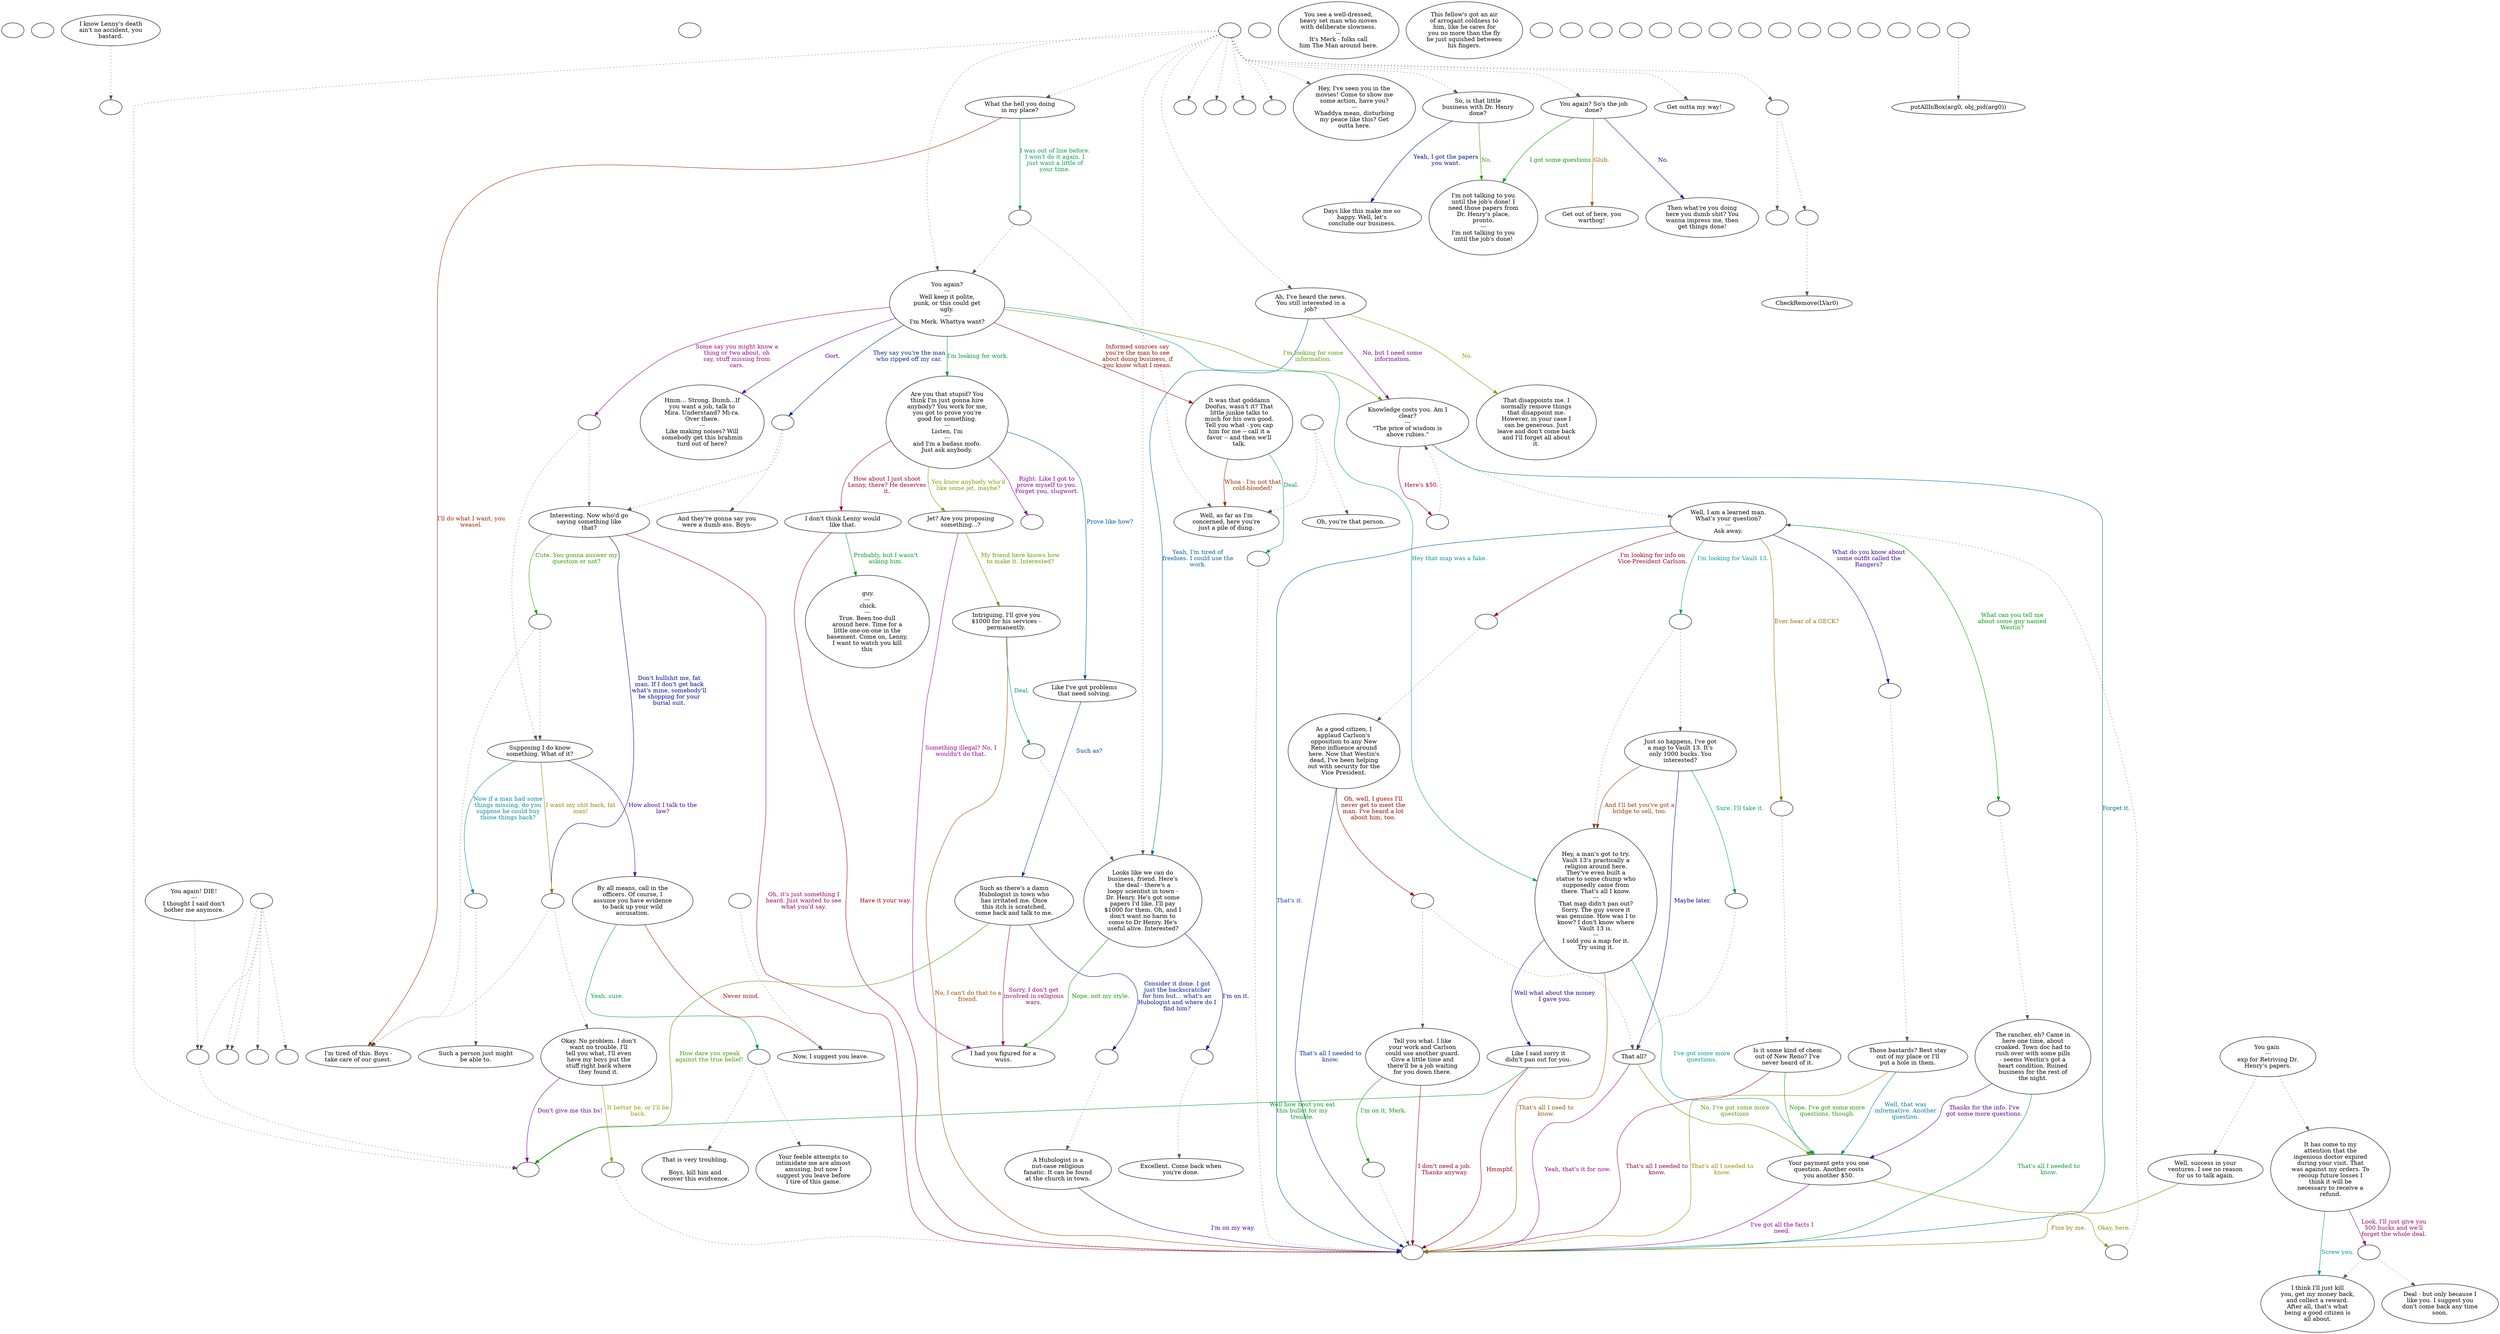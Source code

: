 digraph scmerk {
  "checkPartyMembersNearDoor" [style=filled       fillcolor="#FFFFFF"       color="#000000"]
  "checkPartyMembersNearDoor" [label=""]
  "start" [style=filled       fillcolor="#FFFFFF"       color="#000000"]
  "start" [label=""]
  "critter_p_proc" [style=filled       fillcolor="#FFFFFF"       color="#000000"]
  "critter_p_proc" -> "EndFight" [style=dotted color="#555555"]
  "critter_p_proc" [label="I know Lenny's death\nain't no accident, you\nbastard."]
  "pickup_p_proc" [style=filled       fillcolor="#FFFFFF"       color="#000000"]
  "pickup_p_proc" [label=""]
  "talk_p_proc" [style=filled       fillcolor="#FFFFFF"       color="#000000"]
  "talk_p_proc" -> "Node998" [style=dotted color="#555555"]
  "talk_p_proc" -> "Node019" [style=dotted color="#555555"]
  "talk_p_proc" -> "ReturnWeapons" [style=dotted color="#555555"]
  "talk_p_proc" -> "unHideParty" [style=dotted color="#555555"]
  "talk_p_proc" -> "Node002" [style=dotted color="#555555"]
  "talk_p_proc" -> "Node003" [style=dotted color="#555555"]
  "talk_p_proc" -> "Node001" [style=dotted color="#555555"]
  "talk_p_proc" -> "Node048" [style=dotted color="#555555"]
  "talk_p_proc" -> "Node043" [style=dotted color="#555555"]
  "talk_p_proc" -> "Node042" [style=dotted color="#555555"]
  "talk_p_proc" -> "Node006" [style=dotted color="#555555"]
  "talk_p_proc" -> "Node005" [style=dotted color="#555555"]
  "talk_p_proc" -> "Node004" [style=dotted color="#555555"]
  "talk_p_proc" -> "LennyFight" [style=dotted color="#555555"]
  "talk_p_proc" [label=""]
  "destroy_p_proc" [style=filled       fillcolor="#FFFFFF"       color="#000000"]
  "destroy_p_proc" [label=""]
  "look_at_p_proc" [style=filled       fillcolor="#FFFFFF"       color="#000000"]
  "look_at_p_proc" [label="You see a well-dressed,\nheavy set man who moves\nwith deliberate slowness.\n---\nIt's Merk - folks call\nhim The Man around here."]
  "description_p_proc" [style=filled       fillcolor="#FFFFFF"       color="#000000"]
  "description_p_proc" [label="This fellow's got an air\nof arrogant coldness to\nhim, like he cares for\nyou no more than the fly\nhe just squished between\nhis fingers."]
  "use_skill_on_p_proc" [style=filled       fillcolor="#FFFFFF"       color="#000000"]
  "use_skill_on_p_proc" [label=""]
  "damage_p_proc" [style=filled       fillcolor="#FFFFFF"       color="#000000"]
  "damage_p_proc" [label=""]
  "map_enter_p_proc" [style=filled       fillcolor="#FFFFFF"       color="#000000"]
  "map_enter_p_proc" [label=""]
  "map_exit_p_proc" [style=filled       fillcolor="#FFFFFF"       color="#000000"]
  "map_exit_p_proc" [label=""]
  "timed_event_p_proc" [style=filled       fillcolor="#FFFFFF"       color="#000000"]
  "timed_event_p_proc" -> "enterMap" [style=dotted color="#555555"]
  "timed_event_p_proc" -> "exitMap" [style=dotted color="#555555"]
  "timed_event_p_proc" -> "ensureAnimation" [style=dotted color="#555555"]
  "timed_event_p_proc" -> "ensureAnimation" [style=dotted color="#555555"]
  "timed_event_p_proc" -> "doMerkAttack" [style=dotted color="#555555"]
  "timed_event_p_proc" [label=""]
  "combat_p_proc" [style=filled       fillcolor="#FFFFFF"       color="#000000"]
  "combat_p_proc" [label=""]
  "Node998" [style=filled       fillcolor="#FFFFFF"       color="#000000"]
  "Node998" [label=""]
  "Node999" [style=filled       fillcolor="#FFFFFF"       color="#000000"]
  "Node999" [label=""]
  "Node001" [style=filled       fillcolor="#FFFFFF"       color="#000000"]
  "Node001" [label="Hey, I've seen you in the\nmovies! Come to show me\nsome action, have you?\n---\nWhaddya mean, disturbing\nmy peace like this? Get\noutta here."]
  "Node002" [style=filled       fillcolor="#FFFFFF"       color="#000000"]
  "Node002" [label=""]
  "Node003" [style=filled       fillcolor="#FFFFFF"       color="#000000"]
  "Node003" [label=""]
  "Node004" [style=filled       fillcolor="#FFFFFF"       color="#000000"]
  "Node004" [label="Get outta my way!"]
  "Node005" [style=filled       fillcolor="#FFFFFF"       color="#000000"]
  "Node005" [label="You again?\n---\nWell keep it polite,\npunk, or this could get\nugly.\n---\nI'm Merk. Whattya want?"]
  "Node005" -> "Node007" [label="Oort." color="#640099" fontcolor="#640099"]
  "Node005" -> "Node008" [label="I'm looking for work." color="#009937" fontcolor="#009937"]
  "Node005" -> "Node009" [label="Informed sources say\nyou're the man to see\nabout doing business, if\nyou know what I mean." color="#990A00" fontcolor="#990A00"]
  "Node005" -> "Node1011a" [label="They say you're the man\nwho ripped off my car." color="#002299" fontcolor="#002299"]
  "Node005" -> "Node020" [label="I'm looking for some\ninformation." color="#4F9900" fontcolor="#4F9900"]
  "Node005" -> "Node1211a" [label="Some say you might know a\nthing or two about, oh\nsay, stuff missing from\ncars." color="#99007B" fontcolor="#99007B"]
  "Node005" -> "Node037" [label="Hey that map was a fake." color="#00998A" fontcolor="#00998A"]
  "Node006" [style=filled       fillcolor="#FFFFFF"       color="#000000"]
  "Node006" [label="You again? So's the job\ndone?"]
  "Node006" -> "Node044" [label="Glub." color="#995D00" fontcolor="#995D00"]
  "Node006" -> "Node045" [label="No." color="#310099" fontcolor="#310099"]
  "Node006" -> "Node046" [label="I got some questions" color="#009904" fontcolor="#009904"]
  "Node007" [style=filled       fillcolor="#FFFFFF"       color="#000000"]
  "Node007" [label="Hmm... Strong. Dumb...If\nyou want a job, talk to\nMira. Understand? Mi-ra.\nOver there.\n---\nLike making noises? Will\nsomebody get this brahmin\nturd out of here?"]
  "Node008" [style=filled       fillcolor="#FFFFFF"       color="#000000"]
  "Node008" [label="Are you that stupid? You\nthink I'm just gonna hire\nanybody? You work for me,\nyou got to prove you're\ngood for something.\n---\nListen, I'm\n---\nand I'm a badass mofo.\nJust ask anybody."]
  "Node008" -> "Node014" [label="How about I just shoot\nLenny, there? He deserves\nit." color="#990029" fontcolor="#990029"]
  "Node008" -> "Node016" [label="Prove like how?" color="#005599" fontcolor="#005599"]
  "Node008" -> "Node017" [label="You know anybody who'd\nlike some jet, maybe?" color="#829900" fontcolor="#829900"]
  "Node008" -> "Node999a" [label="Right. Like I got to\nprove myself to you.\nForget you, slugwort." color="#830099" fontcolor="#830099"]
  "Node009" [style=filled       fillcolor="#FFFFFF"       color="#000000"]
  "Node009" [label="It was that goddamn\nDoofus, wasn't it? That\nlittle junkie talks to\nmuch for his own good.\nTell you what - you cap\nhim for me -- call it a\nfavor -- and then we'll\ntalk."]
  "Node009" -> "Node999b" [label="Deal." color="#009957" fontcolor="#009957"]
  "Node009" -> "Node022" [label="Whoa - I'm not that\ncold-blooded!" color="#992A00" fontcolor="#992A00"]
  "Node010" [style=filled       fillcolor="#FFFFFF"       color="#000000"]
  "Node010" [label="And they're gonna say you\nwere a dumb ass. Boys-"]
  "Node011" [style=filled       fillcolor="#FFFFFF"       color="#000000"]
  "Node011" [label="Interesting. Now who'd go\nsaying something like\nthat?"]
  "Node011" -> "Node2413a" [label="Don't bullshit me, fat\nman. If I don't get back\nwhat's mine, somebody'll\nbe shopping for your\nburial suit." color="#000399" fontcolor="#000399"]
  "Node011" -> "Node1312a" [label="Cute. You gonna answer my\nquestion or not?" color="#2F9900" fontcolor="#2F9900"]
  "Node011" -> "Node999" [label="Oh, it's just something I\nheard. Just wanted to see\nwhat you'd say." color="#99005C" fontcolor="#99005C"]
  "Node012" [style=filled       fillcolor="#FFFFFF"       color="#000000"]
  "Node012" [label="Supposing I do know\nsomething. What of it?"]
  "Node012" -> "Node25a" [label="Now if a man had some\nthings missing, do you\nsuppose he could buy\nthose things back?" color="#008899" fontcolor="#008899"]
  "Node012" -> "Node2413a" [label="I want my shit back, fat\nman!" color="#997D00" fontcolor="#997D00"]
  "Node012" -> "Node027" [label="How about I talk to the\nlaw?" color="#500099" fontcolor="#500099"]
  "Node013" [style=filled       fillcolor="#FFFFFF"       color="#000000"]
  "Node013" [label="I'm tired of this. Boys -\ntake care of our guest."]
  "Node014" [style=filled       fillcolor="#FFFFFF"       color="#000000"]
  "Node014" [label="I don't think Lenny would\nlike that."]
  "Node014" -> "Node015" [label="Probably, but I wasn't\nasking him." color="#009924" fontcolor="#009924"]
  "Node014" -> "Node999" [label="Have it your way." color="#990009" fontcolor="#990009"]
  "Node015" [style=filled       fillcolor="#FFFFFF"       color="#000000"]
  "Node015" [label=" guy.\n---\n chick.\n---\nTrue. Been too dull\naround here. Time for a\nlittle one-on-one in the\nbasement. Come on, Lenny,\nI want to watch you kill\nthis"]
  "Node016" [style=filled       fillcolor="#FFFFFF"       color="#000000"]
  "Node016" [label="Like I've got problems\nthat need solving."]
  "Node016" -> "Node028" [label="Such as?" color="#003699" fontcolor="#003699"]
  "Node017" [style=filled       fillcolor="#FFFFFF"       color="#000000"]
  "Node017" [label="Jet? Are you proposing\nsomething...?"]
  "Node017" -> "Node018" [label="My friend here knows how\nto make it. Interested?" color="#629900" fontcolor="#629900"]
  "Node017" -> "Node023" [label="Something illegal? No, I\nwouldn't do that." color="#99008F" fontcolor="#99008F"]
  "Node018" [style=filled       fillcolor="#FFFFFF"       color="#000000"]
  "Node018" [label="Intriguing. I'll give you\n$1000 for his services -\npermanently."]
  "Node018" -> "Node19a" [label="Deal." color="#009976" fontcolor="#009976"]
  "Node018" -> "Node999" [label="No, I can't do that to a\nfriend." color="#994A00" fontcolor="#994A00"]
  "Node019" [style=filled       fillcolor="#FFFFFF"       color="#000000"]
  "Node019" [label="Looks like we can do\nbusiness, friend. Here's\nthe deal - there's a\nloopy scientist in town -\nDr. Henry. He's got some\npapers I'd like. I'll pay\n$1000 for them. Oh, and I\ndon't want no harm to\ncome to Dr Henry. He's\nuseful alive. Interested?"]
  "Node019" -> "Node39a" [label="I'm on it." color="#1D0099" fontcolor="#1D0099"]
  "Node019" -> "Node023" [label="Nope, not my style." color="#109900" fontcolor="#109900"]
  "Node020" [style=filled       fillcolor="#FFFFFF"       color="#000000"]
  "Node020" -> "Node029" [style=dotted color="#555555"]
  "Node020" [label="Knowledge costs you. Am I\nclear?\n---\n\"The price of wisdom is\nabove rubies.\""]
  "Node020" -> "Node20Rep" [label="Here's $50." color="#99003C" fontcolor="#99003C"]
  "Node020" -> "Node999" [label="Forget it." color="#006999" fontcolor="#006999"]
  "Node021" [style=filled       fillcolor="#FFFFFF"       color="#000000"]
  "Node021" [label="Oh, you're that person."]
  "Node022" [style=filled       fillcolor="#FFFFFF"       color="#000000"]
  "Node022" [label="Well, as far as I'm\nconcerned, here you're\njust a pile of dung."]
  "Node023" [style=filled       fillcolor="#FFFFFF"       color="#000000"]
  "Node023" [label="I had you figured for a\nwuss."]
  "Node024" [style=filled       fillcolor="#FFFFFF"       color="#000000"]
  "Node024" [label="Okay. No problem. I don't\nwant no trouble. I'll\ntell you what, I'll even\nhave my boys put the\nstuff right back where\nthey found it."]
  "Node024" -> "Node999c" [label="It better be, or I'll be\nback." color="#969900" fontcolor="#969900"]
  "Node024" -> "Node998" [label="Don't give me this bs!" color="#700099" fontcolor="#700099"]
  "Node025" [style=filled       fillcolor="#FFFFFF"       color="#000000"]
  "Node025" [label="Such a person just might\nbe able to."]
  "Node026" [style=filled       fillcolor="#FFFFFF"       color="#000000"]
  "Node026" [label="Now, I suggest you leave."]
  "Node027" [style=filled       fillcolor="#FFFFFF"       color="#000000"]
  "Node027" [label="By all means, call in the\nofficers. Of course, I\nassume you have evidence\nto back up your wild\naccusation."]
  "Node027" -> "Node4041a" [label="Yeah, sure." color="#009943" fontcolor="#009943"]
  "Node027" -> "Node026" [label="Never mind." color="#991700" fontcolor="#991700"]
  "Node028" [style=filled       fillcolor="#FFFFFF"       color="#000000"]
  "Node028" [label="Such as there's a damn\nHubologist in town who\nhas irritated me. Once\nthis itch is scratched,\ncome back and talk to me."]
  "Node028" -> "Node055d" [label="Consider it done. I got\njust the backscratcher\nfor him but... what's an\nHubologist and where do I\nfind him?" color="#001699" fontcolor="#001699"]
  "Node028" -> "Node998" [label="How dare you speak\nagainst the true belief!" color="#439900" fontcolor="#439900"]
  "Node028" -> "Node023" [label="Sorry, I don't get\ninvolved in religious\nwars." color="#99006F" fontcolor="#99006F"]
  "Node029" [style=filled       fillcolor="#FFFFFF"       color="#000000"]
  "Node029" [label="Well, I am a learned man.\nWhat's your question?\n---\nAsk away."]
  "Node029" -> "Node3731a" [label="I'm looking for Vault 13." color="#009996" fontcolor="#009996"]
  "Node029" -> "Node32a" [label="Ever hear of a GECK?" color="#996900" fontcolor="#996900"]
  "Node029" -> "Node33a" [label="What do you know about\nsome outfit called the\nRangers?" color="#3D0099" fontcolor="#3D0099"]
  "Node029" -> "Node34a" [label="What can you tell me\nabout some guy named\nWestin?" color="#009910" fontcolor="#009910"]
  "Node029" -> "Node35a" [label="I'm looking for info on\nVice-President Carlson." color="#99001D" fontcolor="#99001D"]
  "Node029" -> "Node999" [label="That's it." color="#004999" fontcolor="#004999"]
  "Node030" [style=filled       fillcolor="#FFFFFF"       color="#000000"]
  "Node030" [label="Your payment gets you one\nquestion. Another costs\nyou another $50."]
  "Node030" -> "Node29a" [label="Okay, here." color="#769900" fontcolor="#769900"]
  "Node030" -> "Node999" [label="I've got all the facts I\nneed." color="#8F0099" fontcolor="#8F0099"]
  "Node031" [style=filled       fillcolor="#FFFFFF"       color="#000000"]
  "Node031" [label="Just so happens, I've got\na map to Vault 13. It's\nonly 1000 bucks. You\ninterested?"]
  "Node031" -> "Node36a" [label="Sure. I'll take it." color="#009963" fontcolor="#009963"]
  "Node031" -> "Node037" [label="And I'll bet you've got a\nbridge to sell, too." color="#993600" fontcolor="#993600"]
  "Node031" -> "Node036" [label="Maybe later." color="#0A0099" fontcolor="#0A0099"]
  "Node032" [style=filled       fillcolor="#FFFFFF"       color="#000000"]
  "Node032" [label="Is it some kind of chem\nout of New Reno? I've\nnever heard of it."]
  "Node032" -> "Node030" [label="Nope. I've got some more\nquestions, though." color="#239900" fontcolor="#239900"]
  "Node032" -> "Node999" [label="That's all I needed to\nknow." color="#990050" fontcolor="#990050"]
  "Node033" [style=filled       fillcolor="#FFFFFF"       color="#000000"]
  "Node033" [label="Those bastards? Best stay\nout of my place or I'll\nput a hole in them."]
  "Node033" -> "Node030" [label="Well, that was\ninformative. Another\nquestion." color="#007C99" fontcolor="#007C99"]
  "Node033" -> "Node999" [label="That's all I needed to\nknow." color="#998900" fontcolor="#998900"]
  "Node034" [style=filled       fillcolor="#FFFFFF"       color="#000000"]
  "Node034" [label="The rancher, eh? Came in\nhere one time, about\ncroaked. Town doc had to\nrush over with some pills\n- seems Westin's got a\nheart condition. Ruined\nbusiness for the rest of\nthe night."]
  "Node034" -> "Node030" [label="Thanks for the info. I've\ngot some more questions." color="#5C0099" fontcolor="#5C0099"]
  "Node034" -> "Node999" [label="That's all I needed to\nknow." color="#009930" fontcolor="#009930"]
  "Node035" [style=filled       fillcolor="#FFFFFF"       color="#000000"]
  "Node035" [label="As a good citizen, I\napplaud Carlson's\nopposition to any New\nReno influence around\nhere. Now that Westin's\ndead, I've been helping\nout with security for the\nVice President."]
  "Node035" -> "Node3836a" [label="Oh, well, I guess I'll\nnever get to meet the\nman. I've heard a lot\nabout him, too." color="#990300" fontcolor="#990300"]
  "Node035" -> "Node999" [label="That's all I needed to\nknow." color="#002A99" fontcolor="#002A99"]
  "Node036" [style=filled       fillcolor="#FFFFFF"       color="#000000"]
  "Node036" [label="That all?"]
  "Node036" -> "Node030" [label="No, I've got some more\nquestions" color="#569900" fontcolor="#569900"]
  "Node036" -> "Node999" [label="Yeah, that's it for now." color="#990083" fontcolor="#990083"]
  "Node037" [style=filled       fillcolor="#FFFFFF"       color="#000000"]
  "Node037" [label="Hey, a man's got to try.\nVault 13's practically a\nreligion around here.\nThey've even built a\nstatue to some chump who\nsupposedly came from\nthere. That's all I know.\n---\nThat map didn't pan out?\nSorry. The guy swore it\nwas genuine. How was I to\nknow? I don't know where\nVault 13 is.\n---\nI sold you a map for it.\nTry using it."]
  "Node037" -> "Node030" [label="I've got some more\nquestions." color="#009982" fontcolor="#009982"]
  "Node037" -> "Node999" [label="That's all I need to\nknow." color="#995600" fontcolor="#995600"]
  "Node037" -> "Node37a" [label="Well what about the money\nI gave you." color="#290099" fontcolor="#290099"]
  "Node038" [style=filled       fillcolor="#FFFFFF"       color="#000000"]
  "Node038" [label="Tell you what. I like\nyour work and Carlson\ncould use another guard.\nGive a little time and\nthere'll be a job waiting\nfor you down there."]
  "Node038" -> "NodeCarlsonSec" [label="I'm on it, Merk." color="#039900" fontcolor="#039900"]
  "Node038" -> "Node999" [label="I don't need a job.\nThanks anyway." color="#990030" fontcolor="#990030"]
  "Node039" [style=filled       fillcolor="#FFFFFF"       color="#000000"]
  "Node039" [label="Excellent. Come back when\nyou're done."]
  "Node040" [style=filled       fillcolor="#FFFFFF"       color="#000000"]
  "Node040" [label="That is very troubling.\n\nBoys, kill him and\nrecover this evidvence."]
  "Node041" [style=filled       fillcolor="#FFFFFF"       color="#000000"]
  "Node041" [label="Your feeble attempts to\nintimidate me are almost\namusing, but now I\nsuggest you leave before\nI tire of this game."]
  "Node042" [style=filled       fillcolor="#FFFFFF"       color="#000000"]
  "Node042" [label="Ah, I've heard the news.\nYou still interested in a\njob?"]
  "Node042" -> "Node019" [label="Yeah, I'm tired of\nfreebies. I could use the\nwork." color="#005D99" fontcolor="#005D99"]
  "Node042" -> "Node047" [label="No." color="#899900" fontcolor="#899900"]
  "Node042" -> "Node020" [label="No, but I need some\ninformation." color="#7C0099" fontcolor="#7C0099"]
  "Node043" [style=filled       fillcolor="#FFFFFF"       color="#000000"]
  "Node043" [label="What the hell you doing\nin my place?"]
  "Node043" -> "Node522a" [label="I was out of line before.\nI won't do it again. I\njust want a little of\nyour time." color="#00994F" fontcolor="#00994F"]
  "Node043" -> "Node013" [label="I'll do what I want, you\nweasel." color="#992300" fontcolor="#992300"]
  "Node044" [style=filled       fillcolor="#FFFFFF"       color="#000000"]
  "Node044" [label="Get out of here, you\nwarthog!"]
  "Node045" [style=filled       fillcolor="#FFFFFF"       color="#000000"]
  "Node045" [label="Then what're you doing\nhere you dumb shit? You\nwanna impress me, then\nget things done!"]
  "Node046" [style=filled       fillcolor="#FFFFFF"       color="#000000"]
  "Node046" [label="I'm not talking to you\nuntil the job's done! I\nneed those papers from\nDr. Henry's place,\npronto.\n---\nI'm not talking to you\nuntil the job's done!"]
  "Node047" [style=filled       fillcolor="#FFFFFF"       color="#000000"]
  "Node047" [label="That disappoints me. I\nnormally remove things\nthat disappoint me.\nHowever, in your case I\ncan be generous. Just\nleave and don't come back\nand I'll forget all about\nit."]
  "Node048" [style=filled       fillcolor="#FFFFFF"       color="#000000"]
  "Node048" [label="So, is that little\nbusiness with Dr. Henry\ndone?"]
  "Node048" -> "Node049" [label="Yeah, I got the papers\nyou want." color="#000A99" fontcolor="#000A99"]
  "Node048" -> "Node046" [label="No." color="#379900" fontcolor="#379900"]
  "Node049" [style=filled       fillcolor="#FFFFFF"       color="#000000"]
  "Node049" [label="Days like this make me so\nhappy. Well, let's\nconclude our business."]
  "Node050" [style=filled       fillcolor="#FFFFFF"       color="#000000"]
  "Node050" [label="It has come to my\nattention that the\ningenious doctor expired\nduring your visit. That\nwas against my orders. To\nrecoup future losses I\nthink it will be\nnecessary to receive a\nrefund."]
  "Node050" -> "Node5253a" [label="Look, I'll just give you\n500 bucks and we'll\nforget the whole deal." color="#990063" fontcolor="#990063"]
  "Node050" -> "Node053" [label="Screw you." color="#009099" fontcolor="#009099"]
  "Node051" [style=filled       fillcolor="#FFFFFF"       color="#000000"]
  "Node051" [label="Well, success in your\nventures. I see no reason\nfor us to talk again."]
  "Node051" -> "Node999" [label="Fine by me." color="#997500" fontcolor="#997500"]
  "Node052" [style=filled       fillcolor="#FFFFFF"       color="#000000"]
  "Node052" [label="Deal - but only because I\nlike you. I suggest you\ndon't come back any time\nsoon."]
  "Node053" [style=filled       fillcolor="#FFFFFF"       color="#000000"]
  "Node053" [label="I think I'll just kill\nyou, get my money back,\nand collect a reward.\nAfter all, that's what\nbeing a good citizen is\nall about."]
  "Node054" [style=filled       fillcolor="#FFFFFF"       color="#000000"]
  "Node054" -> "doMerkAttack" [style=dotted color="#555555"]
  "Node054" [label="You again! DIE!\n---\nI thought I said don't\nbother me anymore."]
  "Node055" [style=filled       fillcolor="#FFFFFF"       color="#000000"]
  "Node055" [label="A Hubologist is a\nnut-case religious\nfanatic. It can be found\nat the church in town."]
  "Node055" -> "Node999" [label="I'm on my way." color="#490099" fontcolor="#490099"]
  "loadMapPosition" [style=filled       fillcolor="#FFFFFF"       color="#000000"]
  "loadMapPosition" [label=""]
  "enterMap" [style=filled       fillcolor="#FFFFFF"       color="#000000"]
  "enterMap" [label=""]
  "exitMap" [style=filled       fillcolor="#FFFFFF"       color="#000000"]
  "exitMap" [label=""]
  "shouldBeHere" [style=filled       fillcolor="#FFFFFF"       color="#000000"]
  "shouldBeHere" [label=""]
  "onValidMap" [style=filled       fillcolor="#FFFFFF"       color="#000000"]
  "onValidMap" [label=""]
  "ensureAnimation" [style=filled       fillcolor="#FFFFFF"       color="#000000"]
  "ensureAnimation" [label=""]
  "whatTile" [style=filled       fillcolor="#FFFFFF"       color="#000000"]
  "whatTile" [label=""]
  "whereAmI" [style=filled       fillcolor="#FFFFFF"       color="#000000"]
  "whereAmI" [label=""]
  "doMerkAttack" [style=filled       fillcolor="#FFFFFF"       color="#000000"]
  "doMerkAttack" -> "Node998" [style=dotted color="#555555"]
  "doMerkAttack" [label=""]
  "LennyFight" [style=filled       fillcolor="#FFFFFF"       color="#000000"]
  "LennyFight" -> "StripPlayer" [style=dotted color="#555555"]
  "LennyFight" -> "HideParty" [style=dotted color="#555555"]
  "LennyFight" [label=""]
  "EndFight" [style=filled       fillcolor="#FFFFFF"       color="#000000"]
  "EndFight" [label=""]
  "ReturnWeapons" [style=filled       fillcolor="#FFFFFF"       color="#000000"]
  "ReturnWeapons" [label=""]
  "unHideParty" [style=filled       fillcolor="#FFFFFF"       color="#000000"]
  "unHideParty" [label=""]
  "Node997" [style=filled       fillcolor="#FFFFFF"       color="#000000"]
  "Node997" [label=""]
  "Node1011a" [style=filled       fillcolor="#FFFFFF"       color="#000000"]
  "Node1011a" -> "Node010" [style=dotted color="#555555"]
  "Node1011a" -> "Node011" [style=dotted color="#555555"]
  "Node1011a" [label=""]
  "Node1211a" [style=filled       fillcolor="#FFFFFF"       color="#000000"]
  "Node1211a" -> "Node012" [style=dotted color="#555555"]
  "Node1211a" -> "Node011" [style=dotted color="#555555"]
  "Node1211a" [label=""]
  "Node2122a" [style=filled       fillcolor="#FFFFFF"       color="#000000"]
  "Node2122a" -> "Node021" [style=dotted color="#555555"]
  "Node2122a" -> "Node022" [style=dotted color="#555555"]
  "Node2122a" [label=""]
  "Node999a" [style=filled       fillcolor="#FFFFFF"       color="#000000"]
  "Node999a" [label=""]
  "Node999b" [style=filled       fillcolor="#FFFFFF"       color="#000000"]
  "Node999b" -> "Node999" [style=dotted color="#555555"]
  "Node999b" [label=""]
  "Node2413a" [style=filled       fillcolor="#FFFFFF"       color="#000000"]
  "Node2413a" -> "Node024" [style=dotted color="#555555"]
  "Node2413a" -> "Node013" [style=dotted color="#555555"]
  "Node2413a" [label=""]
  "Node1312a" [style=filled       fillcolor="#FFFFFF"       color="#000000"]
  "Node1312a" -> "Node013" [style=dotted color="#555555"]
  "Node1312a" -> "Node012" [style=dotted color="#555555"]
  "Node1312a" [label=""]
  "Node25a" [style=filled       fillcolor="#FFFFFF"       color="#000000"]
  "Node25a" -> "Node025" [style=dotted color="#555555"]
  "Node25a" [label=""]
  "Node19a" [style=filled       fillcolor="#FFFFFF"       color="#000000"]
  "Node19a" -> "Node019" [style=dotted color="#555555"]
  "Node19a" [label=""]
  "Node39a" [style=filled       fillcolor="#FFFFFF"       color="#000000"]
  "Node39a" -> "Node039" [style=dotted color="#555555"]
  "Node39a" [label=""]
  "Node20Rep" [style=filled       fillcolor="#FFFFFF"       color="#000000"]
  "Node20Rep" -> "Node020" [style=dotted color="#555555"]
  "Node20Rep" [label=""]
  "Node999c" [style=filled       fillcolor="#FFFFFF"       color="#000000"]
  "Node999c" -> "Node999" [style=dotted color="#555555"]
  "Node999c" [label=""]
  "NodeBarter" [style=filled       fillcolor="#FFFFFF"       color="#000000"]
  "NodeBarter" -> "Node026" [style=dotted color="#555555"]
  "NodeBarter" [label=""]
  "Node4041a" [style=filled       fillcolor="#FFFFFF"       color="#000000"]
  "Node4041a" -> "Node040" [style=dotted color="#555555"]
  "Node4041a" -> "Node041" [style=dotted color="#555555"]
  "Node4041a" [label=""]
  "Node055d" [style=filled       fillcolor="#FFFFFF"       color="#000000"]
  "Node055d" -> "Node055" [style=dotted color="#555555"]
  "Node055d" [label=""]
  "Node3731a" [style=filled       fillcolor="#FFFFFF"       color="#000000"]
  "Node3731a" -> "Node037" [style=dotted color="#555555"]
  "Node3731a" -> "Node031" [style=dotted color="#555555"]
  "Node3731a" [label=""]
  "Node32a" [style=filled       fillcolor="#FFFFFF"       color="#000000"]
  "Node32a" -> "Node032" [style=dotted color="#555555"]
  "Node32a" [label=""]
  "Node33a" [style=filled       fillcolor="#FFFFFF"       color="#000000"]
  "Node33a" -> "Node033" [style=dotted color="#555555"]
  "Node33a" [label=""]
  "Node34a" [style=filled       fillcolor="#FFFFFF"       color="#000000"]
  "Node34a" -> "Node034" [style=dotted color="#555555"]
  "Node34a" [label=""]
  "Node35a" [style=filled       fillcolor="#FFFFFF"       color="#000000"]
  "Node35a" -> "Node035" [style=dotted color="#555555"]
  "Node35a" [label=""]
  "Node29a" [style=filled       fillcolor="#FFFFFF"       color="#000000"]
  "Node29a" -> "Node029" [style=dotted color="#555555"]
  "Node29a" [label=""]
  "Node36a" [style=filled       fillcolor="#FFFFFF"       color="#000000"]
  "Node36a" -> "Node036" [style=dotted color="#555555"]
  "Node36a" [label=""]
  "Node3836a" [style=filled       fillcolor="#FFFFFF"       color="#000000"]
  "Node3836a" -> "Node038" [style=dotted color="#555555"]
  "Node3836a" -> "Node036" [style=dotted color="#555555"]
  "Node3836a" [label=""]
  "Node37a" [style=filled       fillcolor="#FFFFFF"       color="#000000"]
  "Node37a" [label="Like I said sorry it\ndidn't pan out for you."]
  "Node37a" -> "Node998" [label="Well how bout you eat\nthis bullet for my\ntrouble." color="#00991C" fontcolor="#00991C"]
  "Node37a" -> "Node999" [label="Hmmphf." color="#990011" fontcolor="#990011"]
  "NodeCarlsonSec" [style=filled       fillcolor="#FFFFFF"       color="#000000"]
  "NodeCarlsonSec" -> "Node999" [style=dotted color="#555555"]
  "NodeCarlsonSec" [label=""]
  "Node522a" [style=filled       fillcolor="#FFFFFF"       color="#000000"]
  "Node522a" -> "Node005" [style=dotted color="#555555"]
  "Node522a" -> "Node022" [style=dotted color="#555555"]
  "Node522a" [label=""]
  "Node5051a" [style=filled       fillcolor="#FFFFFF"       color="#000000"]
  "Node5051a" -> "Node050" [style=dotted color="#555555"]
  "Node5051a" -> "Node051" [style=dotted color="#555555"]
  "Node5051a" [label="You gain \n---\nexp for Retriving Dr.\nHenry's papers."]
  "Node5253a" [style=filled       fillcolor="#FFFFFF"       color="#000000"]
  "Node5253a" -> "Node052" [style=dotted color="#555555"]
  "Node5253a" -> "Node053" [style=dotted color="#555555"]
  "Node5253a" [label=""]
  "checktime" [style=filled       fillcolor="#FFFFFF"       color="#000000"]
  "checktime" [label=""]
  "goodWeapon" [style=filled       fillcolor="#FFFFFF"       color="#000000"]
  "goodWeapon" [label=""]
  "putAllInBox" [style=filled       fillcolor="#FFFFFF"       color="#000000"]
  "putAllInBox" [label=""]
  "CheckRemove" [style=filled       fillcolor="#FFFFFF"       color="#000000"]
  "CheckRemove" -> "putAllInBox(arg0, obj_pid(arg0))" [style=dotted color="#555555"]
  "CheckRemove" [label=""]
  "StripPlayer" [style=filled       fillcolor="#FFFFFF"       color="#000000"]
  "StripPlayer" -> "CheckRemove(LVar0)" [style=dotted color="#555555"]
  "StripPlayer" [label=""]
  "HideParty" [style=filled       fillcolor="#FFFFFF"       color="#000000"]
  "HideParty" [label=""]
}
